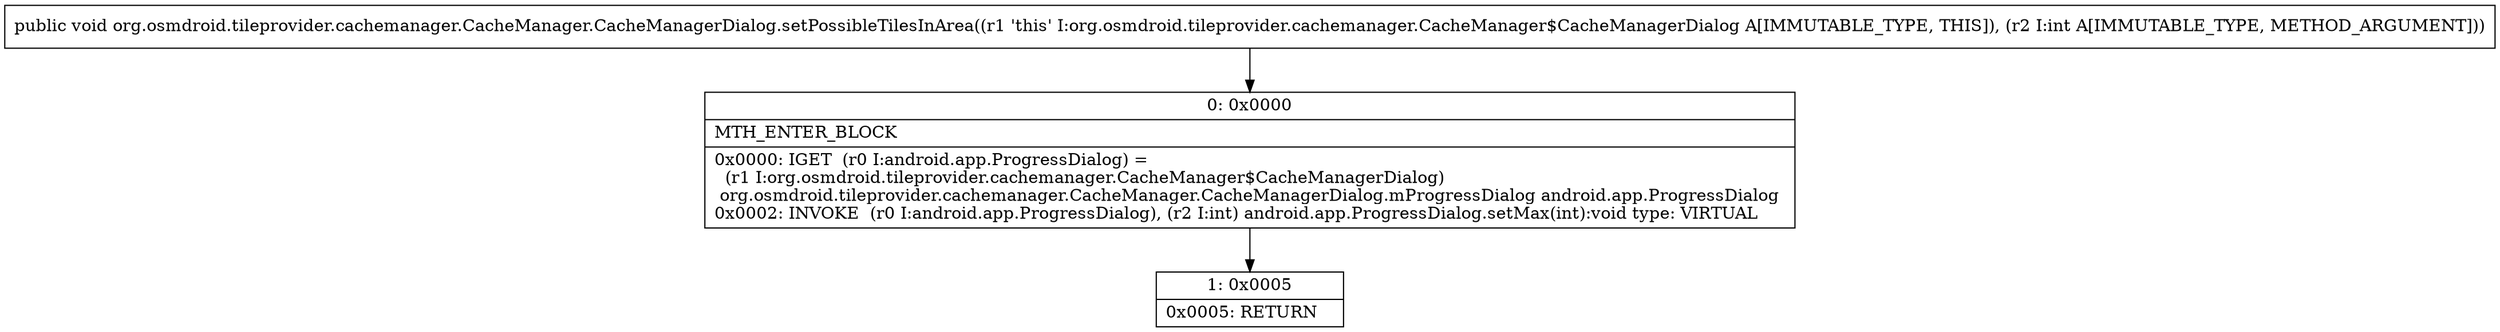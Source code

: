 digraph "CFG fororg.osmdroid.tileprovider.cachemanager.CacheManager.CacheManagerDialog.setPossibleTilesInArea(I)V" {
Node_0 [shape=record,label="{0\:\ 0x0000|MTH_ENTER_BLOCK\l|0x0000: IGET  (r0 I:android.app.ProgressDialog) = \l  (r1 I:org.osmdroid.tileprovider.cachemanager.CacheManager$CacheManagerDialog)\l org.osmdroid.tileprovider.cachemanager.CacheManager.CacheManagerDialog.mProgressDialog android.app.ProgressDialog \l0x0002: INVOKE  (r0 I:android.app.ProgressDialog), (r2 I:int) android.app.ProgressDialog.setMax(int):void type: VIRTUAL \l}"];
Node_1 [shape=record,label="{1\:\ 0x0005|0x0005: RETURN   \l}"];
MethodNode[shape=record,label="{public void org.osmdroid.tileprovider.cachemanager.CacheManager.CacheManagerDialog.setPossibleTilesInArea((r1 'this' I:org.osmdroid.tileprovider.cachemanager.CacheManager$CacheManagerDialog A[IMMUTABLE_TYPE, THIS]), (r2 I:int A[IMMUTABLE_TYPE, METHOD_ARGUMENT])) }"];
MethodNode -> Node_0;
Node_0 -> Node_1;
}

